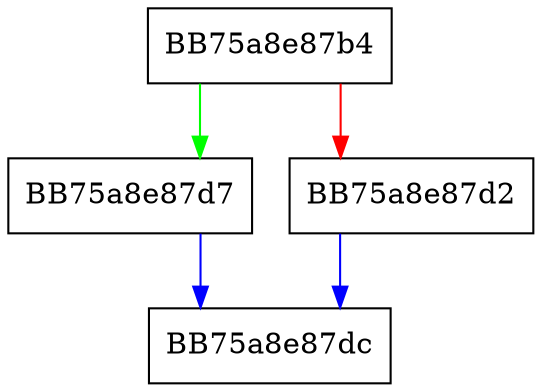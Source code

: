digraph get_curr_log_level {
  node [shape="box"];
  graph [splines=ortho];
  BB75a8e87b4 -> BB75a8e87d7 [color="green"];
  BB75a8e87b4 -> BB75a8e87d2 [color="red"];
  BB75a8e87d2 -> BB75a8e87dc [color="blue"];
  BB75a8e87d7 -> BB75a8e87dc [color="blue"];
}